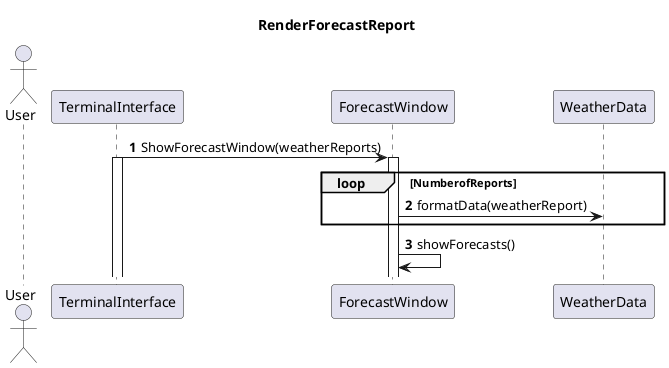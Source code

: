 @startuml
title RenderForecastReport
autonumber
actor User
participant TerminalInterface
participant ForecastWindow
participant WeatherData

TerminalInterface -> ForecastWindow: ShowForecastWindow(weatherReports)
activate TerminalInterface
activate ForecastWindow
loop NumberofReports
ForecastWindow -> WeatherData: formatData(weatherReport)
end
ForecastWindow -> ForecastWindow: showForecasts()
